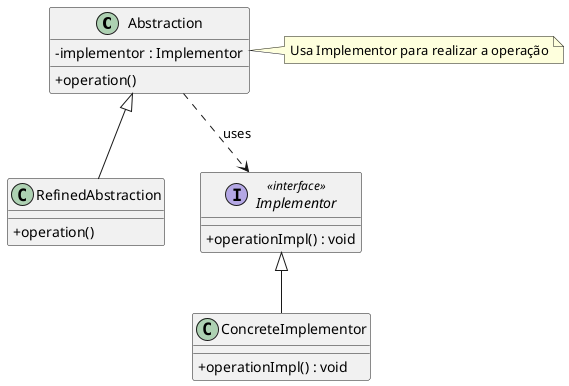 @startuml Bridge
    skinparam classAttributeIconSize 0
    
    class Abstraction {
        +operation()
        -implementor : Implementor
    }

    class RefinedAbstraction {
        +operation()
    }

    interface Implementor <<interface>> {
        +operationImpl() : void
    }

    class ConcreteImplementor {
        +operationImpl() : void
    }
    
    Abstraction <|-- RefinedAbstraction
    Implementor <|-- ConcreteImplementor
    Abstraction ..> Implementor : uses
    note right of Abstraction : Usa Implementor para realizar a operação
@enduml
